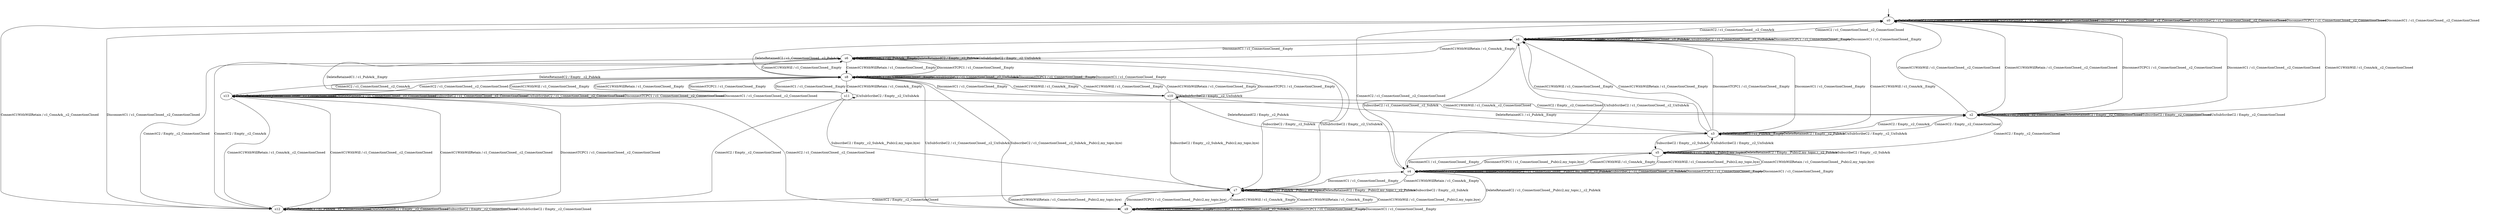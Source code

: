 digraph h3 {
s0 [label="s0"];
s1 [label="s1"];
s2 [label="s2"];
s12 [label="s12"];
s3 [label="s3"];
s4 [label="s4"];
s6 [label="s6"];
s5 [label="s5"];
s7 [label="s7"];
s8 [label="s8"];
s9 [label="s9"];
s10 [label="s10"];
s11 [label="s11"];
s13 [label="s13"];
s0 -> s1 [label="ConnectC2 / c1_ConnectionClosed__c2_ConnAck"];
s0 -> s2 [label="ConnectC1WithWill / c1_ConnAck__c2_ConnectionClosed"];
s0 -> s12 [label="ConnectC1WithWillRetain / c1_ConnAck__c2_ConnectionClosed"];
s0 -> s0 [label="DeleteRetainedC1 / c1_ConnectionClosed__c2_ConnectionClosed"];
s0 -> s0 [label="DeleteRetainedC2 / c1_ConnectionClosed__c2_ConnectionClosed"];
s0 -> s0 [label="SubscribeC2 / c1_ConnectionClosed__c2_ConnectionClosed"];
s0 -> s0 [label="UnSubScribeC2 / c1_ConnectionClosed__c2_ConnectionClosed"];
s0 -> s0 [label="DisconnectTCPC1 / c1_ConnectionClosed__c2_ConnectionClosed"];
s0 -> s0 [label="DisconnectC1 / c1_ConnectionClosed__c2_ConnectionClosed"];
s1 -> s0 [label="ConnectC2 / c1_ConnectionClosed__c2_ConnectionClosed"];
s1 -> s3 [label="ConnectC1WithWill / c1_ConnAck__Empty"];
s1 -> s6 [label="ConnectC1WithWillRetain / c1_ConnAck__Empty"];
s1 -> s1 [label="DeleteRetainedC1 / c1_ConnectionClosed__Empty"];
s1 -> s1 [label="DeleteRetainedC2 / c1_ConnectionClosed__c2_PubAck"];
s1 -> s4 [label="SubscribeC2 / c1_ConnectionClosed__c2_SubAck"];
s1 -> s1 [label="UnSubScribeC2 / c1_ConnectionClosed__c2_UnSubAck"];
s1 -> s1 [label="DisconnectTCPC1 / c1_ConnectionClosed__Empty"];
s1 -> s1 [label="DisconnectC1 / c1_ConnectionClosed__Empty"];
s2 -> s3 [label="ConnectC2 / Empty__c2_ConnAck"];
s2 -> s0 [label="ConnectC1WithWill / c1_ConnectionClosed__c2_ConnectionClosed"];
s2 -> s0 [label="ConnectC1WithWillRetain / c1_ConnectionClosed__c2_ConnectionClosed"];
s2 -> s2 [label="DeleteRetainedC1 / c1_PubAck__c2_ConnectionClosed"];
s2 -> s2 [label="DeleteRetainedC2 / Empty__c2_ConnectionClosed"];
s2 -> s2 [label="SubscribeC2 / Empty__c2_ConnectionClosed"];
s2 -> s2 [label="UnSubScribeC2 / Empty__c2_ConnectionClosed"];
s2 -> s0 [label="DisconnectTCPC1 / c1_ConnectionClosed__c2_ConnectionClosed"];
s2 -> s0 [label="DisconnectC1 / c1_ConnectionClosed__c2_ConnectionClosed"];
s12 -> s6 [label="ConnectC2 / Empty__c2_ConnAck"];
s12 -> s13 [label="ConnectC1WithWill / c1_ConnectionClosed__c2_ConnectionClosed"];
s12 -> s13 [label="ConnectC1WithWillRetain / c1_ConnectionClosed__c2_ConnectionClosed"];
s12 -> s12 [label="DeleteRetainedC1 / c1_PubAck__c2_ConnectionClosed"];
s12 -> s12 [label="DeleteRetainedC2 / Empty__c2_ConnectionClosed"];
s12 -> s12 [label="SubscribeC2 / Empty__c2_ConnectionClosed"];
s12 -> s12 [label="UnSubScribeC2 / Empty__c2_ConnectionClosed"];
s12 -> s13 [label="DisconnectTCPC1 / c1_ConnectionClosed__c2_ConnectionClosed"];
s12 -> s0 [label="DisconnectC1 / c1_ConnectionClosed__c2_ConnectionClosed"];
s3 -> s2 [label="ConnectC2 / Empty__c2_ConnectionClosed"];
s3 -> s1 [label="ConnectC1WithWill / c1_ConnectionClosed__Empty"];
s3 -> s1 [label="ConnectC1WithWillRetain / c1_ConnectionClosed__Empty"];
s3 -> s3 [label="DeleteRetainedC1 / c1_PubAck__Empty"];
s3 -> s3 [label="DeleteRetainedC2 / Empty__c2_PubAck"];
s3 -> s5 [label="SubscribeC2 / Empty__c2_SubAck"];
s3 -> s3 [label="UnSubScribeC2 / Empty__c2_UnSubAck"];
s3 -> s1 [label="DisconnectTCPC1 / c1_ConnectionClosed__Empty"];
s3 -> s1 [label="DisconnectC1 / c1_ConnectionClosed__Empty"];
s4 -> s0 [label="ConnectC2 / c1_ConnectionClosed__c2_ConnectionClosed"];
s4 -> s5 [label="ConnectC1WithWill / c1_ConnAck__Empty"];
s4 -> s7 [label="ConnectC1WithWillRetain / c1_ConnAck__Empty"];
s4 -> s4 [label="DeleteRetainedC1 / c1_ConnectionClosed__Empty"];
s4 -> s4 [label="DeleteRetainedC2 / c1_ConnectionClosed__Pub(c2,my_topic,)__c2_PubAck"];
s4 -> s4 [label="SubscribeC2 / c1_ConnectionClosed__c2_SubAck"];
s4 -> s1 [label="UnSubScribeC2 / c1_ConnectionClosed__c2_UnSubAck"];
s4 -> s4 [label="DisconnectTCPC1 / c1_ConnectionClosed__Empty"];
s4 -> s4 [label="DisconnectC1 / c1_ConnectionClosed__Empty"];
s6 -> s12 [label="ConnectC2 / Empty__c2_ConnectionClosed"];
s6 -> s8 [label="ConnectC1WithWill / c1_ConnectionClosed__Empty"];
s6 -> s8 [label="ConnectC1WithWillRetain / c1_ConnectionClosed__Empty"];
s6 -> s6 [label="DeleteRetainedC1 / c1_PubAck__Empty"];
s6 -> s6 [label="DeleteRetainedC2 / Empty__c2_PubAck"];
s6 -> s7 [label="SubscribeC2 / Empty__c2_SubAck"];
s6 -> s6 [label="UnSubScribeC2 / Empty__c2_UnSubAck"];
s6 -> s8 [label="DisconnectTCPC1 / c1_ConnectionClosed__Empty"];
s6 -> s1 [label="DisconnectC1 / c1_ConnectionClosed__Empty"];
s5 -> s2 [label="ConnectC2 / Empty__c2_ConnectionClosed"];
s5 -> s4 [label="ConnectC1WithWill / c1_ConnectionClosed__Pub(c2,my_topic,bye)"];
s5 -> s4 [label="ConnectC1WithWillRetain / c1_ConnectionClosed__Pub(c2,my_topic,bye)"];
s5 -> s5 [label="DeleteRetainedC1 / c1_PubAck__Pub(c2,my_topic,)"];
s5 -> s5 [label="DeleteRetainedC2 / Empty__Pub(c2,my_topic,)__c2_PubAck"];
s5 -> s5 [label="SubscribeC2 / Empty__c2_SubAck"];
s5 -> s3 [label="UnSubScribeC2 / Empty__c2_UnSubAck"];
s5 -> s4 [label="DisconnectTCPC1 / c1_ConnectionClosed__Pub(c2,my_topic,bye)"];
s5 -> s4 [label="DisconnectC1 / c1_ConnectionClosed__Empty"];
s7 -> s12 [label="ConnectC2 / Empty__c2_ConnectionClosed"];
s7 -> s9 [label="ConnectC1WithWill / c1_ConnectionClosed__Pub(c2,my_topic,bye)"];
s7 -> s9 [label="ConnectC1WithWillRetain / c1_ConnectionClosed__Pub(c2,my_topic,bye)"];
s7 -> s7 [label="DeleteRetainedC1 / c1_PubAck__Pub(c2,my_topic,)"];
s7 -> s7 [label="DeleteRetainedC2 / Empty__Pub(c2,my_topic,)__c2_PubAck"];
s7 -> s7 [label="SubscribeC2 / Empty__c2_SubAck"];
s7 -> s6 [label="UnSubScribeC2 / Empty__c2_UnSubAck"];
s7 -> s9 [label="DisconnectTCPC1 / c1_ConnectionClosed__Pub(c2,my_topic,bye)"];
s7 -> s4 [label="DisconnectC1 / c1_ConnectionClosed__Empty"];
s8 -> s13 [label="ConnectC2 / c1_ConnectionClosed__c2_ConnectionClosed"];
s8 -> s10 [label="ConnectC1WithWill / c1_ConnAck__Empty"];
s8 -> s11 [label="ConnectC1WithWillRetain / c1_ConnAck__Empty"];
s8 -> s8 [label="DeleteRetainedC1 / c1_ConnectionClosed__Empty"];
s8 -> s1 [label="DeleteRetainedC2 / c1_ConnectionClosed__c2_PubAck"];
s8 -> s9 [label="SubscribeC2 / c1_ConnectionClosed__c2_SubAck__Pub(c2,my_topic,bye)"];
s8 -> s8 [label="UnSubScribeC2 / c1_ConnectionClosed__c2_UnSubAck"];
s8 -> s8 [label="DisconnectTCPC1 / c1_ConnectionClosed__Empty"];
s8 -> s8 [label="DisconnectC1 / c1_ConnectionClosed__Empty"];
s9 -> s13 [label="ConnectC2 / c1_ConnectionClosed__c2_ConnectionClosed"];
s9 -> s7 [label="ConnectC1WithWill / c1_ConnAck__Empty"];
s9 -> s7 [label="ConnectC1WithWillRetain / c1_ConnAck__Empty"];
s9 -> s9 [label="DeleteRetainedC1 / c1_ConnectionClosed__Empty"];
s9 -> s4 [label="DeleteRetainedC2 / c1_ConnectionClosed__Pub(c2,my_topic,)__c2_PubAck"];
s9 -> s9 [label="SubscribeC2 / c1_ConnectionClosed__c2_SubAck"];
s9 -> s8 [label="UnSubScribeC2 / c1_ConnectionClosed__c2_UnSubAck"];
s9 -> s9 [label="DisconnectTCPC1 / c1_ConnectionClosed__Empty"];
s9 -> s9 [label="DisconnectC1 / c1_ConnectionClosed__Empty"];
s10 -> s2 [label="ConnectC2 / Empty__c2_ConnectionClosed"];
s10 -> s8 [label="ConnectC1WithWill / c1_ConnectionClosed__Empty"];
s10 -> s8 [label="ConnectC1WithWillRetain / c1_ConnectionClosed__Empty"];
s10 -> s3 [label="DeleteRetainedC1 / c1_PubAck__Empty"];
s10 -> s3 [label="DeleteRetainedC2 / Empty__c2_PubAck"];
s10 -> s7 [label="SubscribeC2 / Empty__c2_SubAck__Pub(c2,my_topic,bye)"];
s10 -> s10 [label="UnSubScribeC2 / Empty__c2_UnSubAck"];
s10 -> s8 [label="DisconnectTCPC1 / c1_ConnectionClosed__Empty"];
s10 -> s8 [label="DisconnectC1 / c1_ConnectionClosed__Empty"];
s11 -> s12 [label="ConnectC2 / Empty__c2_ConnectionClosed"];
s11 -> s8 [label="ConnectC1WithWill / c1_ConnectionClosed__Empty"];
s11 -> s8 [label="ConnectC1WithWillRetain / c1_ConnectionClosed__Empty"];
s11 -> s6 [label="DeleteRetainedC1 / c1_PubAck__Empty"];
s11 -> s6 [label="DeleteRetainedC2 / Empty__c2_PubAck"];
s11 -> s7 [label="SubscribeC2 / Empty__c2_SubAck__Pub(c2,my_topic,bye)"];
s11 -> s11 [label="UnSubScribeC2 / Empty__c2_UnSubAck"];
s11 -> s8 [label="DisconnectTCPC1 / c1_ConnectionClosed__Empty"];
s11 -> s8 [label="DisconnectC1 / c1_ConnectionClosed__Empty"];
s13 -> s8 [label="ConnectC2 / c1_ConnectionClosed__c2_ConnAck"];
s13 -> s2 [label="ConnectC1WithWill / c1_ConnAck__c2_ConnectionClosed"];
s13 -> s12 [label="ConnectC1WithWillRetain / c1_ConnAck__c2_ConnectionClosed"];
s13 -> s13 [label="DeleteRetainedC1 / c1_ConnectionClosed__c2_ConnectionClosed"];
s13 -> s13 [label="DeleteRetainedC2 / c1_ConnectionClosed__c2_ConnectionClosed"];
s13 -> s13 [label="SubscribeC2 / c1_ConnectionClosed__c2_ConnectionClosed"];
s13 -> s13 [label="UnSubScribeC2 / c1_ConnectionClosed__c2_ConnectionClosed"];
s13 -> s13 [label="DisconnectTCPC1 / c1_ConnectionClosed__c2_ConnectionClosed"];
s13 -> s13 [label="DisconnectC1 / c1_ConnectionClosed__c2_ConnectionClosed"];
__start0 [shape=none, label=""];
__start0 -> s0 [label=""];
}
